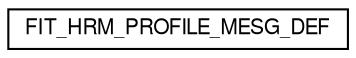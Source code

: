 digraph "Graphical Class Hierarchy"
{
  edge [fontname="FreeSans",fontsize="10",labelfontname="FreeSans",labelfontsize="10"];
  node [fontname="FreeSans",fontsize="10",shape=record];
  rankdir="LR";
  Node1 [label="FIT_HRM_PROFILE_MESG_DEF",height=0.2,width=0.4,color="black", fillcolor="white", style="filled",URL="$struct_f_i_t___h_r_m___p_r_o_f_i_l_e___m_e_s_g___d_e_f.html"];
}
